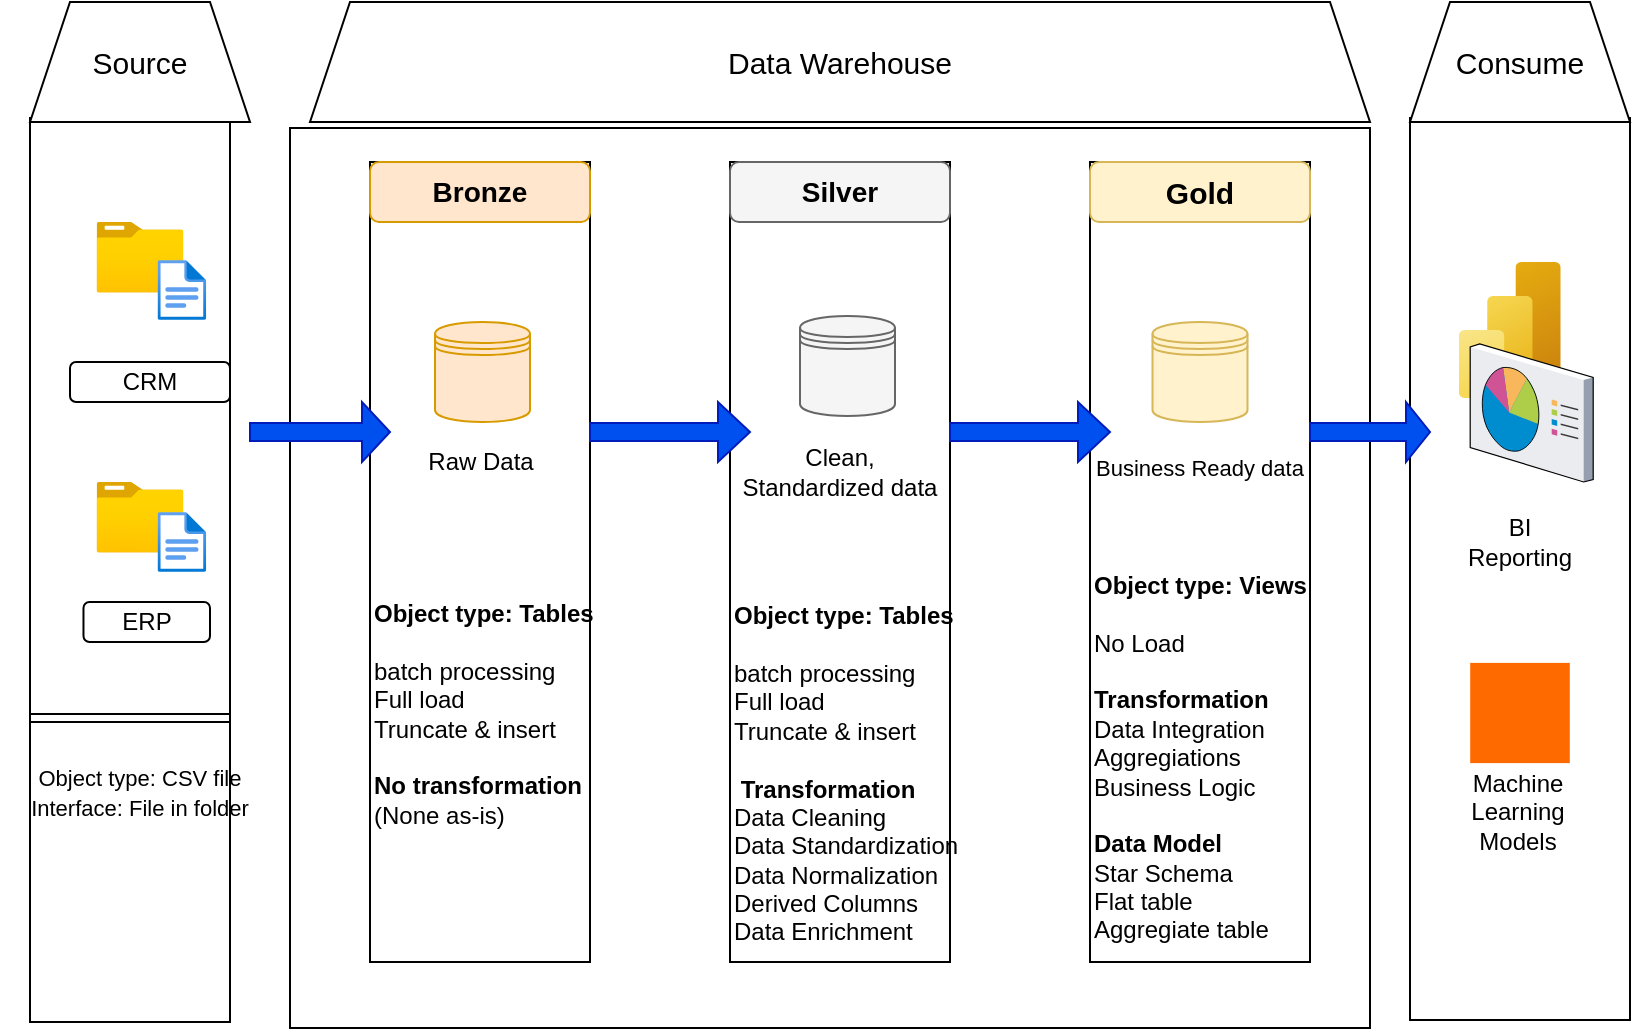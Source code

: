 <mxfile version="26.2.13">
  <diagram name="Page-1" id="AA6OKpPgA8mPPAQRf6xL">
    <mxGraphModel dx="874" dy="473" grid="1" gridSize="10" guides="1" tooltips="1" connect="1" arrows="1" fold="1" page="1" pageScale="1" pageWidth="850" pageHeight="1100" math="0" shadow="0">
      <root>
        <mxCell id="0" />
        <mxCell id="1" parent="0" />
        <mxCell id="iXZTWeApbqDdbqQKHJxk-2" value="&amp;nbsp;" style="rounded=0;whiteSpace=wrap;html=1;" parent="1" vertex="1">
          <mxGeometry x="40" y="78" width="100" height="452" as="geometry" />
        </mxCell>
        <mxCell id="iXZTWeApbqDdbqQKHJxk-3" value="&lt;font style=&quot;font-size: 15px;&quot;&gt;Source&lt;/font&gt;" style="shape=trapezoid;perimeter=trapezoidPerimeter;whiteSpace=wrap;html=1;fixedSize=1;" parent="1" vertex="1">
          <mxGeometry x="40" y="20" width="110" height="60" as="geometry" />
        </mxCell>
        <mxCell id="iXZTWeApbqDdbqQKHJxk-5" value="" style="rounded=0;whiteSpace=wrap;html=1;" parent="1" vertex="1">
          <mxGeometry x="170" y="83" width="540" height="450" as="geometry" />
        </mxCell>
        <mxCell id="iXZTWeApbqDdbqQKHJxk-6" value="" style="rounded=0;whiteSpace=wrap;html=1;" parent="1" vertex="1">
          <mxGeometry x="730" y="78" width="110" height="451" as="geometry" />
        </mxCell>
        <mxCell id="iXZTWeApbqDdbqQKHJxk-7" value="&lt;font style=&quot;font-size: 15px;&quot;&gt;Consume&lt;/font&gt;" style="shape=trapezoid;perimeter=trapezoidPerimeter;whiteSpace=wrap;html=1;fixedSize=1;" parent="1" vertex="1">
          <mxGeometry x="730" y="20" width="110" height="60" as="geometry" />
        </mxCell>
        <mxCell id="iXZTWeApbqDdbqQKHJxk-8" value="&lt;span style=&quot;font-size: 15px;&quot;&gt;Data Warehouse&lt;/span&gt;" style="shape=trapezoid;perimeter=trapezoidPerimeter;whiteSpace=wrap;html=1;fixedSize=1;" parent="1" vertex="1">
          <mxGeometry x="180" y="20" width="530" height="60" as="geometry" />
        </mxCell>
        <mxCell id="iXZTWeApbqDdbqQKHJxk-9" value="" style="rounded=0;whiteSpace=wrap;html=1;" parent="1" vertex="1">
          <mxGeometry x="210" y="100" width="110" height="400" as="geometry" />
        </mxCell>
        <mxCell id="iXZTWeApbqDdbqQKHJxk-10" value="&lt;font style=&quot;font-size: 14px; color: light-dark(rgb(0, 0, 0), rgb(0, 0, 0));&quot;&gt;&lt;b style=&quot;&quot;&gt;Bronze&lt;/b&gt;&lt;/font&gt;" style="rounded=1;whiteSpace=wrap;html=1;fillColor=#ffe6cc;strokeColor=#d79b00;" parent="1" vertex="1">
          <mxGeometry x="210" y="100" width="110" height="30" as="geometry" />
        </mxCell>
        <mxCell id="iXZTWeApbqDdbqQKHJxk-11" value="" style="rounded=0;whiteSpace=wrap;html=1;" parent="1" vertex="1">
          <mxGeometry x="390" y="100" width="110" height="400" as="geometry" />
        </mxCell>
        <mxCell id="iXZTWeApbqDdbqQKHJxk-12" value="" style="rounded=0;whiteSpace=wrap;html=1;" parent="1" vertex="1">
          <mxGeometry x="570" y="100" width="110" height="400" as="geometry" />
        </mxCell>
        <mxCell id="iXZTWeApbqDdbqQKHJxk-13" value="&lt;font style=&quot;color: light-dark(rgb(0, 0, 0), rgb(0, 0, 0)); font-size: 15px;&quot;&gt;&lt;b style=&quot;&quot;&gt;Gold&lt;/b&gt;&lt;/font&gt;" style="rounded=1;whiteSpace=wrap;html=1;fillColor=#fff2cc;strokeColor=#d6b656;" parent="1" vertex="1">
          <mxGeometry x="570" y="100" width="110" height="30" as="geometry" />
        </mxCell>
        <mxCell id="iXZTWeApbqDdbqQKHJxk-14" value="&lt;font style=&quot;color: light-dark(rgb(0, 0, 0), rgb(0, 0, 0));&quot;&gt;&lt;span style=&quot;font-size: 14px;&quot;&gt;&lt;b style=&quot;&quot;&gt;Silver&lt;/b&gt;&lt;/span&gt;&lt;/font&gt;" style="rounded=1;whiteSpace=wrap;html=1;fillColor=#f5f5f5;strokeColor=#666666;fontColor=#333333;" parent="1" vertex="1">
          <mxGeometry x="390" y="100" width="110" height="30" as="geometry" />
        </mxCell>
        <mxCell id="iXZTWeApbqDdbqQKHJxk-18" value="CRM" style="rounded=1;whiteSpace=wrap;html=1;" parent="1" vertex="1">
          <mxGeometry x="60" y="200" width="80" height="20" as="geometry" />
        </mxCell>
        <mxCell id="iXZTWeApbqDdbqQKHJxk-19" value="" style="image;aspect=fixed;html=1;points=[];align=center;fontSize=12;image=img/lib/azure2/general/Folder_Blank.svg;" parent="1" vertex="1">
          <mxGeometry x="73.26" y="260" width="43.48" height="35.29" as="geometry" />
        </mxCell>
        <mxCell id="iXZTWeApbqDdbqQKHJxk-17" value="" style="image;aspect=fixed;html=1;points=[];align=center;fontSize=12;image=img/lib/azure2/general/File.svg;" parent="1" vertex="1">
          <mxGeometry x="103.77" y="275" width="24.35" height="30" as="geometry" />
        </mxCell>
        <mxCell id="iXZTWeApbqDdbqQKHJxk-22" value="ERP" style="rounded=1;whiteSpace=wrap;html=1;" parent="1" vertex="1">
          <mxGeometry x="66.74" y="320" width="63.26" height="20" as="geometry" />
        </mxCell>
        <mxCell id="iXZTWeApbqDdbqQKHJxk-23" value="" style="shape=link;html=1;rounded=0;" parent="1" edge="1">
          <mxGeometry width="100" relative="1" as="geometry">
            <mxPoint x="40" y="378" as="sourcePoint" />
            <mxPoint x="140" y="378" as="targetPoint" />
          </mxGeometry>
        </mxCell>
        <mxCell id="iXZTWeApbqDdbqQKHJxk-30" value="&lt;font style=&quot;font-size: 11px;&quot;&gt;Object type: CSV file&lt;/font&gt;&lt;div&gt;&lt;font style=&quot;font-size: 11px;&quot;&gt;Interface: File in folder&lt;/font&gt;&lt;/div&gt;" style="text;html=1;align=center;verticalAlign=middle;whiteSpace=wrap;rounded=0;" parent="1" vertex="1">
          <mxGeometry x="25" y="379" width="140" height="71" as="geometry" />
        </mxCell>
        <mxCell id="aGcAS3CHThcxVjsjUAUY-6" value="" style="shape=singleArrow;whiteSpace=wrap;html=1;fillColor=#0050ef;fontColor=#ffffff;strokeColor=#001DBC;" parent="1" vertex="1">
          <mxGeometry x="150" y="220" width="70" height="30" as="geometry" />
        </mxCell>
        <mxCell id="aGcAS3CHThcxVjsjUAUY-7" value="" style="shape=singleArrow;whiteSpace=wrap;html=1;fillColor=#0050ef;fontColor=#ffffff;strokeColor=#001DBC;" parent="1" vertex="1">
          <mxGeometry x="320" y="220" width="80" height="30" as="geometry" />
        </mxCell>
        <mxCell id="aGcAS3CHThcxVjsjUAUY-8" value="" style="shape=singleArrow;whiteSpace=wrap;html=1;fillColor=#0050ef;fontColor=#ffffff;strokeColor=#001DBC;" parent="1" vertex="1">
          <mxGeometry x="500" y="220" width="80" height="30" as="geometry" />
        </mxCell>
        <mxCell id="abxv3hGV7FrAGCu6t-Ia-1" value="" style="shape=datastore;whiteSpace=wrap;html=1;fillColor=#ffe6cc;strokeColor=#d79b00;" parent="1" vertex="1">
          <mxGeometry x="242.5" y="180" width="47.5" height="50" as="geometry" />
        </mxCell>
        <mxCell id="abxv3hGV7FrAGCu6t-Ia-4" value="Raw Data" style="text;html=1;align=center;verticalAlign=middle;whiteSpace=wrap;rounded=0;" parent="1" vertex="1">
          <mxGeometry x="228.75" y="235" width="72.5" height="30" as="geometry" />
        </mxCell>
        <mxCell id="abxv3hGV7FrAGCu6t-Ia-7" value="" style="shape=datastore;whiteSpace=wrap;html=1;fillColor=#f5f5f5;strokeColor=#666666;fontColor=#333333;" parent="1" vertex="1">
          <mxGeometry x="425" y="177" width="47.5" height="50" as="geometry" />
        </mxCell>
        <mxCell id="abxv3hGV7FrAGCu6t-Ia-8" value="" style="shape=datastore;whiteSpace=wrap;html=1;fillColor=#fff2cc;strokeColor=#d6b656;" parent="1" vertex="1">
          <mxGeometry x="601.25" y="180" width="47.5" height="50" as="geometry" />
        </mxCell>
        <mxCell id="abxv3hGV7FrAGCu6t-Ia-9" value="&lt;font&gt;Clean, Standardized data&lt;/font&gt;" style="text;html=1;align=center;verticalAlign=middle;whiteSpace=wrap;rounded=0;" parent="1" vertex="1">
          <mxGeometry x="390" y="235" width="110" height="40" as="geometry" />
        </mxCell>
        <mxCell id="abxv3hGV7FrAGCu6t-Ia-12" value="&lt;font style=&quot;font-size: 11px;&quot;&gt;Business Ready data&lt;/font&gt;" style="text;html=1;align=center;verticalAlign=middle;whiteSpace=wrap;rounded=0;" parent="1" vertex="1">
          <mxGeometry x="560" y="230" width="130" height="45" as="geometry" />
        </mxCell>
        <mxCell id="abxv3hGV7FrAGCu6t-Ia-14" value="&lt;b&gt;Object type: Tables&lt;/b&gt;&lt;div&gt;&lt;b&gt;&lt;br&gt;&lt;/b&gt;&lt;div style=&quot;&quot;&gt;&lt;span style=&quot;background-color: transparent; color: light-dark(rgb(0, 0, 0), rgb(255, 255, 255));&quot;&gt;batch processing&lt;/span&gt;&lt;br&gt;&lt;span style=&quot;background-color: transparent; color: light-dark(rgb(0, 0, 0), rgb(255, 255, 255));&quot;&gt;Full load&lt;/span&gt;&lt;br&gt;&lt;span style=&quot;background-color: transparent; color: light-dark(rgb(0, 0, 0), rgb(255, 255, 255));&quot;&gt;Truncate &amp;amp; insert&lt;/span&gt;&lt;/div&gt;&lt;div style=&quot;&quot;&gt;&lt;span style=&quot;background-color: transparent; color: light-dark(rgb(0, 0, 0), rgb(255, 255, 255));&quot;&gt;&lt;br&gt;&lt;/span&gt;&lt;/div&gt;&lt;div&gt;&lt;b style=&quot;background-color: transparent; color: light-dark(rgb(0, 0, 0), rgb(255, 255, 255));&quot;&gt;No transformation&lt;/b&gt;&lt;/div&gt;&lt;div&gt;&lt;span style=&quot;background-color: transparent; color: light-dark(rgb(0, 0, 0), rgb(255, 255, 255));&quot;&gt;(None as-is)&lt;/span&gt;&lt;/div&gt;&lt;/div&gt;" style="text;html=1;align=left;verticalAlign=middle;whiteSpace=wrap;rounded=0;" parent="1" vertex="1">
          <mxGeometry x="210" y="260" width="120" height="231" as="geometry" />
        </mxCell>
        <mxCell id="abxv3hGV7FrAGCu6t-Ia-17" value="" style="image;aspect=fixed;html=1;points=[];align=center;fontSize=12;image=img/lib/azure2/general/Folder_Blank.svg;" parent="1" vertex="1">
          <mxGeometry x="73.26" y="130" width="43.48" height="35.29" as="geometry" />
        </mxCell>
        <mxCell id="abxv3hGV7FrAGCu6t-Ia-18" value="" style="image;aspect=fixed;html=1;points=[];align=center;fontSize=12;image=img/lib/azure2/general/File.svg;" parent="1" vertex="1">
          <mxGeometry x="103.77" y="149" width="24.35" height="30" as="geometry" />
        </mxCell>
        <mxCell id="abxv3hGV7FrAGCu6t-Ia-19" value="&lt;div style=&quot;&quot;&gt;&lt;b style=&quot;background-color: transparent; color: light-dark(rgb(0, 0, 0), rgb(255, 255, 255));&quot;&gt;Object type: Tables&lt;/b&gt;&lt;/div&gt;&lt;div style=&quot;&quot;&gt;&lt;b&gt;&lt;br&gt;&lt;/b&gt;&lt;span style=&quot;background-color: transparent; color: light-dark(rgb(0, 0, 0), rgb(255, 255, 255));&quot;&gt;batch processing&lt;/span&gt;&lt;br&gt;&lt;span style=&quot;background-color: transparent; color: light-dark(rgb(0, 0, 0), rgb(255, 255, 255));&quot;&gt;Full load&lt;/span&gt;&lt;br&gt;&lt;span style=&quot;background-color: transparent; color: light-dark(rgb(0, 0, 0), rgb(255, 255, 255));&quot;&gt;Truncate &amp;amp; insert&lt;/span&gt;&lt;/div&gt;&lt;div style=&quot;&quot;&gt;&lt;br&gt;&lt;b style=&quot;background-color: transparent; color: light-dark(rgb(0, 0, 0), rgb(255, 255, 255));&quot;&gt;&amp;nbsp;Transformation&lt;/b&gt;&lt;/div&gt;&lt;div style=&quot;&quot;&gt;&lt;span style=&quot;background-color: transparent; color: light-dark(rgb(0, 0, 0), rgb(255, 255, 255));&quot;&gt;Data Cleaning&lt;/span&gt;&lt;br&gt;&lt;span style=&quot;background-color: transparent; color: light-dark(rgb(0, 0, 0), rgb(255, 255, 255));&quot;&gt;Data Standardization&lt;/span&gt;&lt;br&gt;&lt;span style=&quot;background-color: transparent; color: light-dark(rgb(0, 0, 0), rgb(255, 255, 255));&quot;&gt;Data Normalization&lt;/span&gt;&lt;br&gt;&lt;span style=&quot;background-color: transparent; color: light-dark(rgb(0, 0, 0), rgb(255, 255, 255));&quot;&gt;Derived Columns&lt;/span&gt;&lt;br&gt;&lt;span style=&quot;background-color: transparent; color: light-dark(rgb(0, 0, 0), rgb(255, 255, 255));&quot;&gt;Data Enrichment&lt;/span&gt;&lt;/div&gt;" style="text;html=1;align=left;verticalAlign=middle;whiteSpace=wrap;rounded=0;" parent="1" vertex="1">
          <mxGeometry x="390" y="290" width="120" height="231" as="geometry" />
        </mxCell>
        <mxCell id="abxv3hGV7FrAGCu6t-Ia-20" value="&lt;div style=&quot;&quot;&gt;&lt;b style=&quot;background-color: transparent; color: light-dark(rgb(0, 0, 0), rgb(255, 255, 255));&quot;&gt;Object type: Views&lt;/b&gt;&lt;/div&gt;&lt;div style=&quot;&quot;&gt;&lt;b&gt;&lt;br&gt;&lt;/b&gt;No Load&lt;/div&gt;&lt;div style=&quot;&quot;&gt;&lt;br&gt;&lt;/div&gt;&lt;div style=&quot;&quot;&gt;&lt;b style=&quot;background-color: transparent; color: light-dark(rgb(0, 0, 0), rgb(255, 255, 255));&quot;&gt;Transformation&lt;/b&gt;&lt;/div&gt;&lt;div style=&quot;&quot;&gt;&lt;span style=&quot;background-color: transparent; color: light-dark(rgb(0, 0, 0), rgb(255, 255, 255));&quot;&gt;Data Integration&lt;/span&gt;&lt;br&gt;Aggregiations&lt;/div&gt;&lt;div style=&quot;&quot;&gt;Business Logic&lt;/div&gt;&lt;div style=&quot;&quot;&gt;&lt;br&gt;&lt;/div&gt;&lt;div style=&quot;&quot;&gt;&lt;b&gt;Data Model&lt;/b&gt;&lt;/div&gt;&lt;div style=&quot;&quot;&gt;Star Schema&lt;/div&gt;&lt;div style=&quot;&quot;&gt;Flat table&lt;/div&gt;&lt;div style=&quot;&quot;&gt;Aggregiate table&amp;nbsp;&lt;br&gt;&lt;br&gt;&lt;/div&gt;" style="text;html=1;align=left;verticalAlign=middle;whiteSpace=wrap;rounded=0;" parent="1" vertex="1">
          <mxGeometry x="570" y="289" width="120" height="231" as="geometry" />
        </mxCell>
        <mxCell id="abxv3hGV7FrAGCu6t-Ia-22" value="" style="shape=singleArrow;whiteSpace=wrap;html=1;fillColor=#0050ef;fontColor=#ffffff;strokeColor=#001DBC;" parent="1" vertex="1">
          <mxGeometry x="680" y="220" width="60" height="30" as="geometry" />
        </mxCell>
        <mxCell id="abxv3hGV7FrAGCu6t-Ia-23" value="" style="points=[];aspect=fixed;html=1;align=center;shadow=0;dashed=0;fillColor=#FF6A00;strokeColor=none;shape=mxgraph.alibaba_cloud.machine_learning;" parent="1" vertex="1">
          <mxGeometry x="760.1" y="350.45" width="49.8" height="50.1" as="geometry" />
        </mxCell>
        <mxCell id="abxv3hGV7FrAGCu6t-Ia-24" value="" style="image;aspect=fixed;html=1;points=[];align=center;fontSize=12;image=img/lib/azure2/analytics/Power_BI_Embedded.svg;" parent="1" vertex="1">
          <mxGeometry x="754.4" y="150" width="51" height="68" as="geometry" />
        </mxCell>
        <mxCell id="abxv3hGV7FrAGCu6t-Ia-25" value="" style="verticalLabelPosition=bottom;sketch=0;aspect=fixed;html=1;verticalAlign=top;strokeColor=none;align=center;outlineConnect=0;shape=mxgraph.citrix.reporting;" parent="1" vertex="1">
          <mxGeometry x="760.1" y="191" width="61.5" height="69" as="geometry" />
        </mxCell>
        <mxCell id="abxv3hGV7FrAGCu6t-Ia-26" value="BI Reporting" style="text;html=1;align=center;verticalAlign=middle;whiteSpace=wrap;rounded=0;" parent="1" vertex="1">
          <mxGeometry x="755" y="275" width="60" height="30" as="geometry" />
        </mxCell>
        <mxCell id="abxv3hGV7FrAGCu6t-Ia-28" value="Machine Learning Models" style="text;html=1;align=center;verticalAlign=middle;whiteSpace=wrap;rounded=0;" parent="1" vertex="1">
          <mxGeometry x="754.4" y="410" width="60" height="30" as="geometry" />
        </mxCell>
      </root>
    </mxGraphModel>
  </diagram>
</mxfile>
